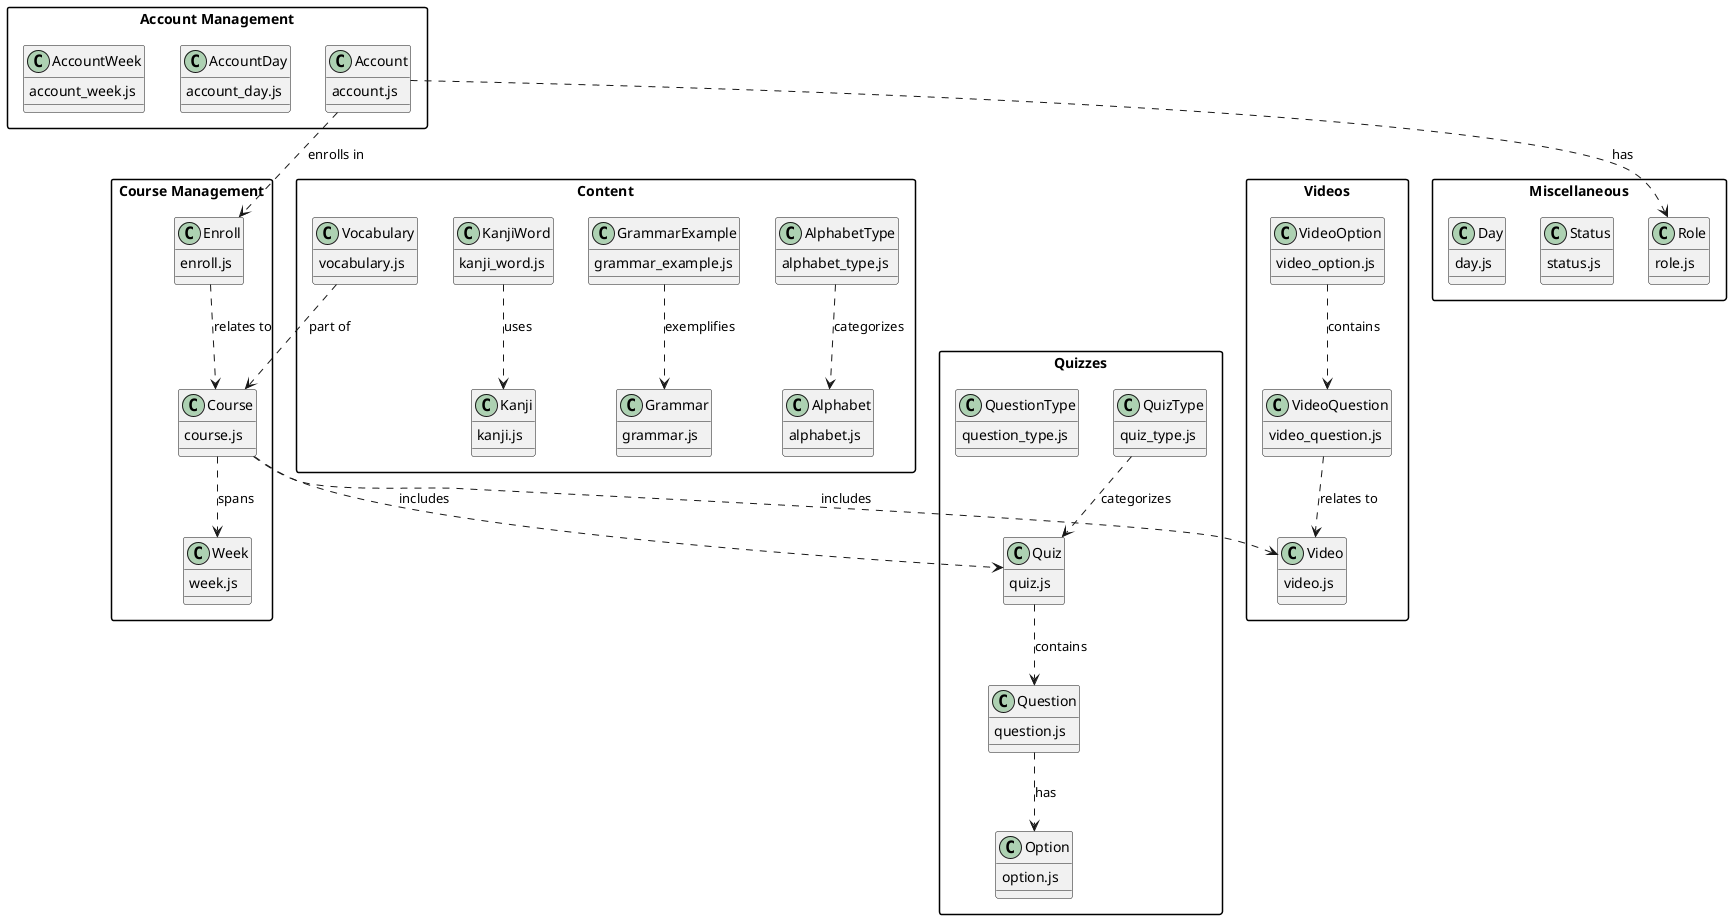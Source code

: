 @startuml
skinparam packageStyle rectangle

package "Account Management" {
  class Account {
    account.js
  }
  class AccountDay {
    account_day.js
  }
  class AccountWeek {
    account_week.js
  }
}

package "Course Management" {
  class Course {
    course.js
  }
  class Enroll {
    enroll.js
  }
  class Week {
    week.js
  }
}

package "Content" {
  class Alphabet {
    alphabet.js
  }
  class AlphabetType {
    alphabet_type.js
  }
  class Grammar {
    grammar.js
  }
  class GrammarExample {
    grammar_example.js
  }
  class Kanji {
    kanji.js
  }
  class KanjiWord {
    kanji_word.js
  }
  class Vocabulary {
    vocabulary.js
  }
}

package "Quizzes" {
  class Quiz {
    quiz.js
  }
  class QuizType {
    quiz_type.js
  }
  class Question {
    question.js
  }
  class QuestionType {
    question_type.js
  }
  class Option {
    option.js
  }
}

package "Videos" {
  class Video {
    video.js
  }
  class VideoQuestion {
    video_question.js
  }
  class VideoOption {
    video_option.js
  }
}

package "Miscellaneous" {
  class Role {
    role.js
  }
  class Status {
    status.js
  }
  class Day {
    day.js
  }
}

' Relationships between packages
Account ..> Role : has
Account ..> Enroll : enrolls in
Enroll ..> Course : relates to
Course ..> Week : spans

AlphabetType ..> Alphabet : categorizes
GrammarExample ..> Grammar : exemplifies
KanjiWord ..> Kanji : uses
Vocabulary ..> Course : part of

Quiz ..> Question : contains
Question ..> Option : has
QuizType ..> Quiz : categorizes

VideoQuestion ..> Video : relates to
VideoOption ..> VideoQuestion : contains

Course ..> Quiz : includes
Course ..> Video : includes
@enduml
